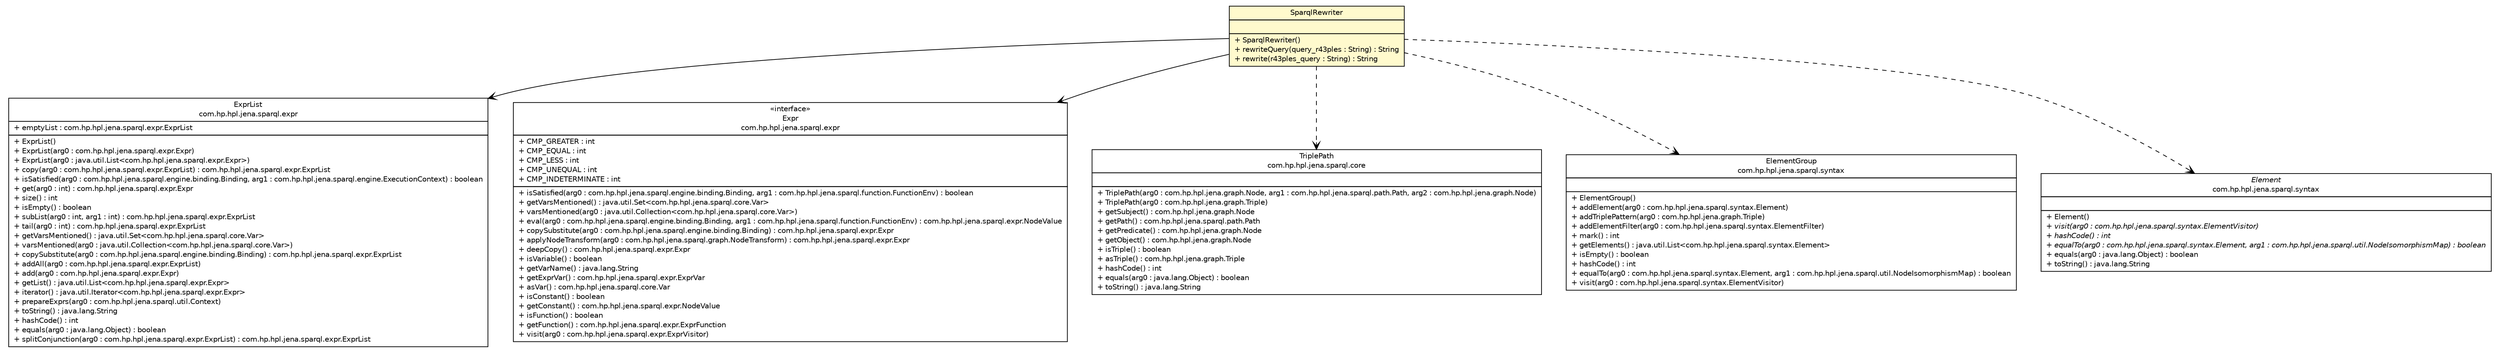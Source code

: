 #!/usr/local/bin/dot
#
# Class diagram 
# Generated by UMLGraph version R5_6-24-gf6e263 (http://www.umlgraph.org/)
#

digraph G {
	edge [fontname="Helvetica",fontsize=10,labelfontname="Helvetica",labelfontsize=10];
	node [fontname="Helvetica",fontsize=10,shape=plaintext];
	nodesep=0.25;
	ranksep=0.5;
	// de.tud.plt.r43ples.management.SparqlRewriter
	c4888 [label=<<table title="de.tud.plt.r43ples.management.SparqlRewriter" border="0" cellborder="1" cellspacing="0" cellpadding="2" port="p" bgcolor="lemonChiffon" href="./SparqlRewriter.html">
		<tr><td><table border="0" cellspacing="0" cellpadding="1">
<tr><td align="center" balign="center"> SparqlRewriter </td></tr>
		</table></td></tr>
		<tr><td><table border="0" cellspacing="0" cellpadding="1">
<tr><td align="left" balign="left">  </td></tr>
		</table></td></tr>
		<tr><td><table border="0" cellspacing="0" cellpadding="1">
<tr><td align="left" balign="left"> + SparqlRewriter() </td></tr>
<tr><td align="left" balign="left"> + rewriteQuery(query_r43ples : String) : String </td></tr>
<tr><td align="left" balign="left"> + rewrite(r43ples_query : String) : String </td></tr>
		</table></td></tr>
		</table>>, URL="./SparqlRewriter.html", fontname="Helvetica", fontcolor="black", fontsize=10.0];
	// de.tud.plt.r43ples.management.SparqlRewriter NAVASSOC com.hp.hpl.jena.sparql.expr.ExprList
	c4888:p -> c4958:p [taillabel="", label="", headlabel="", fontname="Helvetica", fontcolor="black", fontsize=10.0, color="black", arrowhead=open];
	// de.tud.plt.r43ples.management.SparqlRewriter NAVASSOC com.hp.hpl.jena.sparql.expr.Expr
	c4888:p -> c4962:p [taillabel="", label="", headlabel="", fontname="Helvetica", fontcolor="black", fontsize=10.0, color="black", arrowhead=open];
	// de.tud.plt.r43ples.management.SparqlRewriter DEPEND com.hp.hpl.jena.sparql.core.TriplePath
	c4888:p -> c4966:p [taillabel="", label="", headlabel="", fontname="Helvetica", fontcolor="black", fontsize=10.0, color="black", arrowhead=open, style=dashed];
	// de.tud.plt.r43ples.management.SparqlRewriter DEPEND com.hp.hpl.jena.sparql.syntax.ElementGroup
	c4888:p -> c4968:p [taillabel="", label="", headlabel="", fontname="Helvetica", fontcolor="black", fontsize=10.0, color="black", arrowhead=open, style=dashed];
	// de.tud.plt.r43ples.management.SparqlRewriter DEPEND com.hp.hpl.jena.sparql.syntax.Element
	c4888:p -> c4969:p [taillabel="", label="", headlabel="", fontname="Helvetica", fontcolor="black", fontsize=10.0, color="black", arrowhead=open, style=dashed];
	// com.hp.hpl.jena.sparql.syntax.ElementGroup
	c4968 [label=<<table title="com.hp.hpl.jena.sparql.syntax.ElementGroup" border="0" cellborder="1" cellspacing="0" cellpadding="2" port="p" href="http://java.sun.com/j2se/1.4.2/docs/api/com/hp/hpl/jena/sparql/syntax/ElementGroup.html">
		<tr><td><table border="0" cellspacing="0" cellpadding="1">
<tr><td align="center" balign="center"> ElementGroup </td></tr>
<tr><td align="center" balign="center"> com.hp.hpl.jena.sparql.syntax </td></tr>
		</table></td></tr>
		<tr><td><table border="0" cellspacing="0" cellpadding="1">
<tr><td align="left" balign="left">  </td></tr>
		</table></td></tr>
		<tr><td><table border="0" cellspacing="0" cellpadding="1">
<tr><td align="left" balign="left"> + ElementGroup() </td></tr>
<tr><td align="left" balign="left"> + addElement(arg0 : com.hp.hpl.jena.sparql.syntax.Element) </td></tr>
<tr><td align="left" balign="left"> + addTriplePattern(arg0 : com.hp.hpl.jena.graph.Triple) </td></tr>
<tr><td align="left" balign="left"> + addElementFilter(arg0 : com.hp.hpl.jena.sparql.syntax.ElementFilter) </td></tr>
<tr><td align="left" balign="left"> + mark() : int </td></tr>
<tr><td align="left" balign="left"> + getElements() : java.util.List&lt;com.hp.hpl.jena.sparql.syntax.Element&gt; </td></tr>
<tr><td align="left" balign="left"> + isEmpty() : boolean </td></tr>
<tr><td align="left" balign="left"> + hashCode() : int </td></tr>
<tr><td align="left" balign="left"> + equalTo(arg0 : com.hp.hpl.jena.sparql.syntax.Element, arg1 : com.hp.hpl.jena.sparql.util.NodeIsomorphismMap) : boolean </td></tr>
<tr><td align="left" balign="left"> + visit(arg0 : com.hp.hpl.jena.sparql.syntax.ElementVisitor) </td></tr>
		</table></td></tr>
		</table>>, URL="http://java.sun.com/j2se/1.4.2/docs/api/com/hp/hpl/jena/sparql/syntax/ElementGroup.html", fontname="Helvetica", fontcolor="black", fontsize=10.0];
	// com.hp.hpl.jena.sparql.expr.ExprList
	c4958 [label=<<table title="com.hp.hpl.jena.sparql.expr.ExprList" border="0" cellborder="1" cellspacing="0" cellpadding="2" port="p" href="http://java.sun.com/j2se/1.4.2/docs/api/com/hp/hpl/jena/sparql/expr/ExprList.html">
		<tr><td><table border="0" cellspacing="0" cellpadding="1">
<tr><td align="center" balign="center"> ExprList </td></tr>
<tr><td align="center" balign="center"> com.hp.hpl.jena.sparql.expr </td></tr>
		</table></td></tr>
		<tr><td><table border="0" cellspacing="0" cellpadding="1">
<tr><td align="left" balign="left"> + emptyList : com.hp.hpl.jena.sparql.expr.ExprList </td></tr>
		</table></td></tr>
		<tr><td><table border="0" cellspacing="0" cellpadding="1">
<tr><td align="left" balign="left"> + ExprList() </td></tr>
<tr><td align="left" balign="left"> + ExprList(arg0 : com.hp.hpl.jena.sparql.expr.Expr) </td></tr>
<tr><td align="left" balign="left"> + ExprList(arg0 : java.util.List&lt;com.hp.hpl.jena.sparql.expr.Expr&gt;) </td></tr>
<tr><td align="left" balign="left"> + copy(arg0 : com.hp.hpl.jena.sparql.expr.ExprList) : com.hp.hpl.jena.sparql.expr.ExprList </td></tr>
<tr><td align="left" balign="left"> + isSatisfied(arg0 : com.hp.hpl.jena.sparql.engine.binding.Binding, arg1 : com.hp.hpl.jena.sparql.engine.ExecutionContext) : boolean </td></tr>
<tr><td align="left" balign="left"> + get(arg0 : int) : com.hp.hpl.jena.sparql.expr.Expr </td></tr>
<tr><td align="left" balign="left"> + size() : int </td></tr>
<tr><td align="left" balign="left"> + isEmpty() : boolean </td></tr>
<tr><td align="left" balign="left"> + subList(arg0 : int, arg1 : int) : com.hp.hpl.jena.sparql.expr.ExprList </td></tr>
<tr><td align="left" balign="left"> + tail(arg0 : int) : com.hp.hpl.jena.sparql.expr.ExprList </td></tr>
<tr><td align="left" balign="left"> + getVarsMentioned() : java.util.Set&lt;com.hp.hpl.jena.sparql.core.Var&gt; </td></tr>
<tr><td align="left" balign="left"> + varsMentioned(arg0 : java.util.Collection&lt;com.hp.hpl.jena.sparql.core.Var&gt;) </td></tr>
<tr><td align="left" balign="left"> + copySubstitute(arg0 : com.hp.hpl.jena.sparql.engine.binding.Binding) : com.hp.hpl.jena.sparql.expr.ExprList </td></tr>
<tr><td align="left" balign="left"> + addAll(arg0 : com.hp.hpl.jena.sparql.expr.ExprList) </td></tr>
<tr><td align="left" balign="left"> + add(arg0 : com.hp.hpl.jena.sparql.expr.Expr) </td></tr>
<tr><td align="left" balign="left"> + getList() : java.util.List&lt;com.hp.hpl.jena.sparql.expr.Expr&gt; </td></tr>
<tr><td align="left" balign="left"> + iterator() : java.util.Iterator&lt;com.hp.hpl.jena.sparql.expr.Expr&gt; </td></tr>
<tr><td align="left" balign="left"> + prepareExprs(arg0 : com.hp.hpl.jena.sparql.util.Context) </td></tr>
<tr><td align="left" balign="left"> + toString() : java.lang.String </td></tr>
<tr><td align="left" balign="left"> + hashCode() : int </td></tr>
<tr><td align="left" balign="left"> + equals(arg0 : java.lang.Object) : boolean </td></tr>
<tr><td align="left" balign="left"> + splitConjunction(arg0 : com.hp.hpl.jena.sparql.expr.ExprList) : com.hp.hpl.jena.sparql.expr.ExprList </td></tr>
		</table></td></tr>
		</table>>, URL="http://java.sun.com/j2se/1.4.2/docs/api/com/hp/hpl/jena/sparql/expr/ExprList.html", fontname="Helvetica", fontcolor="black", fontsize=10.0];
	// com.hp.hpl.jena.sparql.expr.Expr
	c4962 [label=<<table title="com.hp.hpl.jena.sparql.expr.Expr" border="0" cellborder="1" cellspacing="0" cellpadding="2" port="p" href="http://java.sun.com/j2se/1.4.2/docs/api/com/hp/hpl/jena/sparql/expr/Expr.html">
		<tr><td><table border="0" cellspacing="0" cellpadding="1">
<tr><td align="center" balign="center"> &#171;interface&#187; </td></tr>
<tr><td align="center" balign="center"> Expr </td></tr>
<tr><td align="center" balign="center"> com.hp.hpl.jena.sparql.expr </td></tr>
		</table></td></tr>
		<tr><td><table border="0" cellspacing="0" cellpadding="1">
<tr><td align="left" balign="left"> + CMP_GREATER : int </td></tr>
<tr><td align="left" balign="left"> + CMP_EQUAL : int </td></tr>
<tr><td align="left" balign="left"> + CMP_LESS : int </td></tr>
<tr><td align="left" balign="left"> + CMP_UNEQUAL : int </td></tr>
<tr><td align="left" balign="left"> + CMP_INDETERMINATE : int </td></tr>
		</table></td></tr>
		<tr><td><table border="0" cellspacing="0" cellpadding="1">
<tr><td align="left" balign="left"> + isSatisfied(arg0 : com.hp.hpl.jena.sparql.engine.binding.Binding, arg1 : com.hp.hpl.jena.sparql.function.FunctionEnv) : boolean </td></tr>
<tr><td align="left" balign="left"> + getVarsMentioned() : java.util.Set&lt;com.hp.hpl.jena.sparql.core.Var&gt; </td></tr>
<tr><td align="left" balign="left"> + varsMentioned(arg0 : java.util.Collection&lt;com.hp.hpl.jena.sparql.core.Var&gt;) </td></tr>
<tr><td align="left" balign="left"> + eval(arg0 : com.hp.hpl.jena.sparql.engine.binding.Binding, arg1 : com.hp.hpl.jena.sparql.function.FunctionEnv) : com.hp.hpl.jena.sparql.expr.NodeValue </td></tr>
<tr><td align="left" balign="left"> + copySubstitute(arg0 : com.hp.hpl.jena.sparql.engine.binding.Binding) : com.hp.hpl.jena.sparql.expr.Expr </td></tr>
<tr><td align="left" balign="left"> + applyNodeTransform(arg0 : com.hp.hpl.jena.sparql.graph.NodeTransform) : com.hp.hpl.jena.sparql.expr.Expr </td></tr>
<tr><td align="left" balign="left"> + deepCopy() : com.hp.hpl.jena.sparql.expr.Expr </td></tr>
<tr><td align="left" balign="left"> + isVariable() : boolean </td></tr>
<tr><td align="left" balign="left"> + getVarName() : java.lang.String </td></tr>
<tr><td align="left" balign="left"> + getExprVar() : com.hp.hpl.jena.sparql.expr.ExprVar </td></tr>
<tr><td align="left" balign="left"> + asVar() : com.hp.hpl.jena.sparql.core.Var </td></tr>
<tr><td align="left" balign="left"> + isConstant() : boolean </td></tr>
<tr><td align="left" balign="left"> + getConstant() : com.hp.hpl.jena.sparql.expr.NodeValue </td></tr>
<tr><td align="left" balign="left"> + isFunction() : boolean </td></tr>
<tr><td align="left" balign="left"> + getFunction() : com.hp.hpl.jena.sparql.expr.ExprFunction </td></tr>
<tr><td align="left" balign="left"> + visit(arg0 : com.hp.hpl.jena.sparql.expr.ExprVisitor) </td></tr>
		</table></td></tr>
		</table>>, URL="http://java.sun.com/j2se/1.4.2/docs/api/com/hp/hpl/jena/sparql/expr/Expr.html", fontname="Helvetica", fontcolor="black", fontsize=10.0];
	// com.hp.hpl.jena.sparql.syntax.Element
	c4969 [label=<<table title="com.hp.hpl.jena.sparql.syntax.Element" border="0" cellborder="1" cellspacing="0" cellpadding="2" port="p" href="http://java.sun.com/j2se/1.4.2/docs/api/com/hp/hpl/jena/sparql/syntax/Element.html">
		<tr><td><table border="0" cellspacing="0" cellpadding="1">
<tr><td align="center" balign="center"><font face="Helvetica-Oblique"> Element </font></td></tr>
<tr><td align="center" balign="center"> com.hp.hpl.jena.sparql.syntax </td></tr>
		</table></td></tr>
		<tr><td><table border="0" cellspacing="0" cellpadding="1">
<tr><td align="left" balign="left">  </td></tr>
		</table></td></tr>
		<tr><td><table border="0" cellspacing="0" cellpadding="1">
<tr><td align="left" balign="left"> + Element() </td></tr>
<tr><td align="left" balign="left"><font face="Helvetica-Oblique" point-size="10.0"> + visit(arg0 : com.hp.hpl.jena.sparql.syntax.ElementVisitor) </font></td></tr>
<tr><td align="left" balign="left"><font face="Helvetica-Oblique" point-size="10.0"> + hashCode() : int </font></td></tr>
<tr><td align="left" balign="left"><font face="Helvetica-Oblique" point-size="10.0"> + equalTo(arg0 : com.hp.hpl.jena.sparql.syntax.Element, arg1 : com.hp.hpl.jena.sparql.util.NodeIsomorphismMap) : boolean </font></td></tr>
<tr><td align="left" balign="left"> + equals(arg0 : java.lang.Object) : boolean </td></tr>
<tr><td align="left" balign="left"> + toString() : java.lang.String </td></tr>
		</table></td></tr>
		</table>>, URL="http://java.sun.com/j2se/1.4.2/docs/api/com/hp/hpl/jena/sparql/syntax/Element.html", fontname="Helvetica", fontcolor="black", fontsize=10.0];
	// com.hp.hpl.jena.sparql.core.TriplePath
	c4966 [label=<<table title="com.hp.hpl.jena.sparql.core.TriplePath" border="0" cellborder="1" cellspacing="0" cellpadding="2" port="p" href="http://java.sun.com/j2se/1.4.2/docs/api/com/hp/hpl/jena/sparql/core/TriplePath.html">
		<tr><td><table border="0" cellspacing="0" cellpadding="1">
<tr><td align="center" balign="center"> TriplePath </td></tr>
<tr><td align="center" balign="center"> com.hp.hpl.jena.sparql.core </td></tr>
		</table></td></tr>
		<tr><td><table border="0" cellspacing="0" cellpadding="1">
<tr><td align="left" balign="left">  </td></tr>
		</table></td></tr>
		<tr><td><table border="0" cellspacing="0" cellpadding="1">
<tr><td align="left" balign="left"> + TriplePath(arg0 : com.hp.hpl.jena.graph.Node, arg1 : com.hp.hpl.jena.sparql.path.Path, arg2 : com.hp.hpl.jena.graph.Node) </td></tr>
<tr><td align="left" balign="left"> + TriplePath(arg0 : com.hp.hpl.jena.graph.Triple) </td></tr>
<tr><td align="left" balign="left"> + getSubject() : com.hp.hpl.jena.graph.Node </td></tr>
<tr><td align="left" balign="left"> + getPath() : com.hp.hpl.jena.sparql.path.Path </td></tr>
<tr><td align="left" balign="left"> + getPredicate() : com.hp.hpl.jena.graph.Node </td></tr>
<tr><td align="left" balign="left"> + getObject() : com.hp.hpl.jena.graph.Node </td></tr>
<tr><td align="left" balign="left"> + isTriple() : boolean </td></tr>
<tr><td align="left" balign="left"> + asTriple() : com.hp.hpl.jena.graph.Triple </td></tr>
<tr><td align="left" balign="left"> + hashCode() : int </td></tr>
<tr><td align="left" balign="left"> + equals(arg0 : java.lang.Object) : boolean </td></tr>
<tr><td align="left" balign="left"> + toString() : java.lang.String </td></tr>
		</table></td></tr>
		</table>>, URL="http://java.sun.com/j2se/1.4.2/docs/api/com/hp/hpl/jena/sparql/core/TriplePath.html", fontname="Helvetica", fontcolor="black", fontsize=10.0];
}

